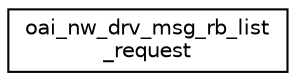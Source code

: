 digraph "Graphical Class Hierarchy"
{
 // LATEX_PDF_SIZE
  edge [fontname="Helvetica",fontsize="10",labelfontname="Helvetica",labelfontsize="10"];
  node [fontname="Helvetica",fontsize="10",shape=record];
  rankdir="LR";
  Node0 [label="oai_nw_drv_msg_rb_list\l_request",height=0.2,width=0.4,color="black", fillcolor="white", style="filled",URL="$structoai__nw__drv__msg__rb__list__request.html",tooltip=" "];
}
